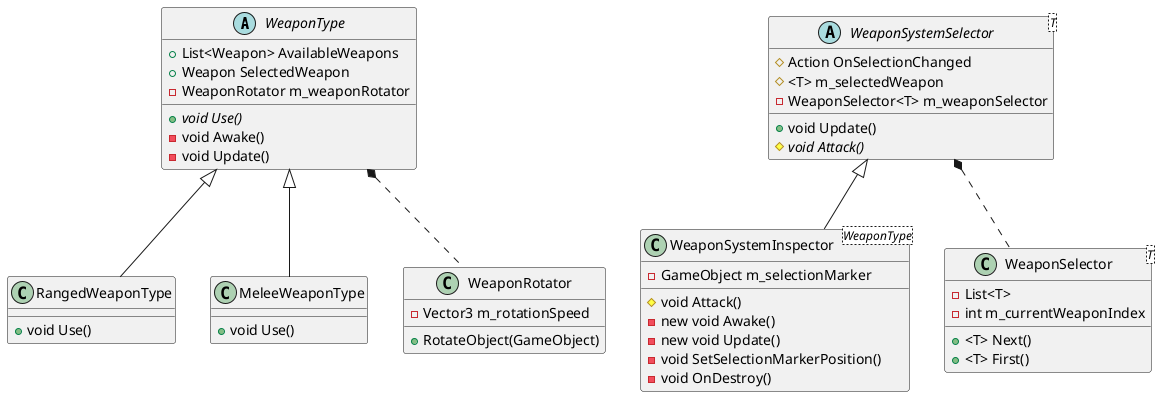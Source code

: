 ﻿@startuml


WeaponType <|--  RangedWeaponType
WeaponType <|--  MeleeWeaponType

WeaponSystemSelector <|-- WeaponSystemInspector

WeaponType *.. WeaponRotator  

WeaponSystemSelector *.. WeaponSelector 

abstract class WeaponSystemSelector<T> {
# Action OnSelectionChanged
# <T> m_selectedWeapon
- WeaponSelector<T> m_weaponSelector
+ {method} void Update()
# {abstract} void Attack()
}

class WeaponRotator {
- Vector3 m_rotationSpeed
+ {method} RotateObject(GameObject)
}

class WeaponSelector<T> {
-List<T>
-int m_currentWeaponIndex
+ {method} <T> Next()
+ {method} <T> First()
}


class MeleeWeaponType {
+ void Use()
}

class RangedWeaponType {
+ void Use()
}

abstract class WeaponType {
+ List<Weapon> AvailableWeapons
+ Weapon SelectedWeapon
- WeaponRotator m_weaponRotator
+ {abstract} void Use()
- void Awake()
- void Update()
}

class WeaponSystemInspector<WeaponType> {
- GameObject m_selectionMarker
# void Attack()
- new void Awake()
- new void Update()
- void SetSelectionMarkerPosition()
- void OnDestroy()
}

@enduml